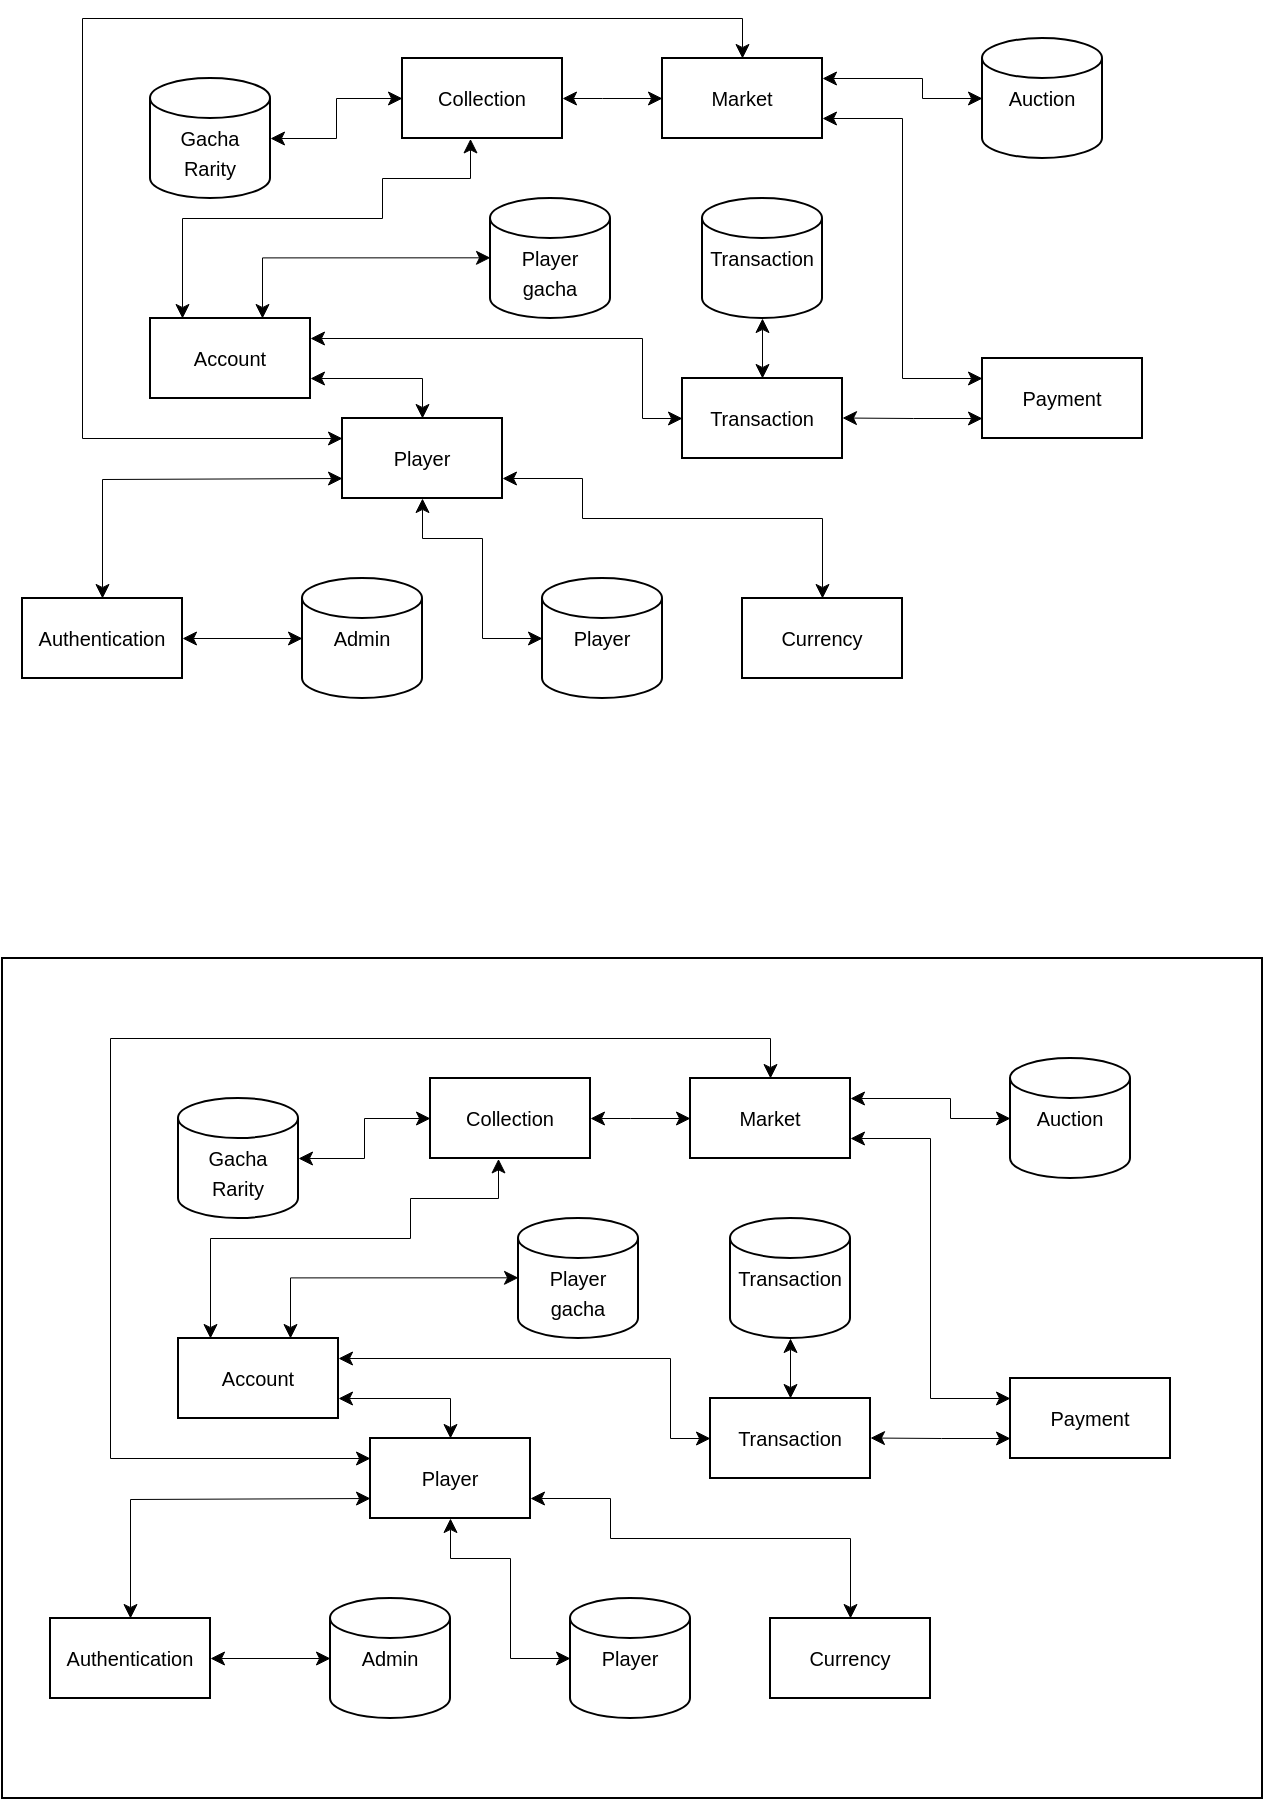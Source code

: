 <mxfile version="24.8.3">
  <diagram name="Page-1" id="gAvligO_c9pF_bg5XD_2">
    <mxGraphModel dx="1018" dy="523" grid="1" gridSize="10" guides="1" tooltips="1" connect="1" arrows="1" fold="1" page="1" pageScale="1" pageWidth="827" pageHeight="1169" math="0" shadow="0">
      <root>
        <mxCell id="0" />
        <mxCell id="1" parent="0" />
        <mxCell id="Hfv5ktiSSDUrCXjG687T-2" value="" style="rounded=0;whiteSpace=wrap;html=1;" parent="1" vertex="1">
          <mxGeometry x="110" y="560" width="630" height="420" as="geometry" />
        </mxCell>
        <mxCell id="Hfv5ktiSSDUrCXjG687T-10" value="&lt;font style=&quot;font-size: 10px;&quot;&gt;Payment&lt;/font&gt;" style="rounded=0;whiteSpace=wrap;html=1;strokeWidth=1;" parent="1" vertex="1">
          <mxGeometry x="600" y="260" width="80" height="40" as="geometry" />
        </mxCell>
        <mxCell id="Hfv5ktiSSDUrCXjG687T-12" value="&lt;font style=&quot;font-size: 10px;&quot;&gt;Currency&lt;/font&gt;" style="rounded=0;whiteSpace=wrap;html=1;strokeWidth=1;" parent="1" vertex="1">
          <mxGeometry x="480" y="380" width="80" height="40" as="geometry" />
        </mxCell>
        <mxCell id="Hfv5ktiSSDUrCXjG687T-13" value="&lt;font style=&quot;font-size: 10px;&quot;&gt;Market&lt;/font&gt;" style="rounded=0;whiteSpace=wrap;html=1;strokeWidth=1;" parent="1" vertex="1">
          <mxGeometry x="440" y="110" width="80" height="40" as="geometry" />
        </mxCell>
        <mxCell id="Hfv5ktiSSDUrCXjG687T-14" value="&lt;font style=&quot;font-size: 10px;&quot;&gt;Transaction&lt;/font&gt;" style="rounded=0;whiteSpace=wrap;html=1;strokeWidth=1;" parent="1" vertex="1">
          <mxGeometry x="450" y="270" width="80" height="40" as="geometry" />
        </mxCell>
        <mxCell id="Hfv5ktiSSDUrCXjG687T-15" value="&lt;font style=&quot;font-size: 10px;&quot;&gt;Authentication&lt;/font&gt;" style="rounded=0;whiteSpace=wrap;html=1;strokeWidth=1;" parent="1" vertex="1">
          <mxGeometry x="120" y="380" width="80" height="40" as="geometry" />
        </mxCell>
        <mxCell id="Hfv5ktiSSDUrCXjG687T-16" value="&lt;font style=&quot;font-size: 10px;&quot;&gt;Account&lt;/font&gt;" style="rounded=0;whiteSpace=wrap;html=1;strokeWidth=1;" parent="1" vertex="1">
          <mxGeometry x="184" y="240" width="80" height="40" as="geometry" />
        </mxCell>
        <mxCell id="Hfv5ktiSSDUrCXjG687T-17" value="&lt;font style=&quot;font-size: 10px;&quot;&gt;Collection&lt;/font&gt;" style="rounded=0;whiteSpace=wrap;html=1;strokeWidth=1;" parent="1" vertex="1">
          <mxGeometry x="310" y="110" width="80" height="40" as="geometry" />
        </mxCell>
        <mxCell id="Hfv5ktiSSDUrCXjG687T-18" value="&lt;font style=&quot;font-size: 10px;&quot;&gt;Player&lt;/font&gt;" style="rounded=0;whiteSpace=wrap;html=1;strokeWidth=1;" parent="1" vertex="1">
          <mxGeometry x="280" y="290" width="80" height="40" as="geometry" />
        </mxCell>
        <mxCell id="Hfv5ktiSSDUrCXjG687T-19" value="&lt;font style=&quot;font-size: 10px;&quot;&gt;&lt;br&gt;Gacha&lt;br&gt;Rarity&lt;/font&gt;" style="strokeWidth=1;html=1;shape=mxgraph.flowchart.database;whiteSpace=wrap;" parent="1" vertex="1">
          <mxGeometry x="184" y="120" width="60" height="60" as="geometry" />
        </mxCell>
        <mxCell id="Hfv5ktiSSDUrCXjG687T-23" value="&lt;font style=&quot;font-size: 10px;&quot;&gt;&lt;br&gt;Player gacha&lt;/font&gt;" style="strokeWidth=1;html=1;shape=mxgraph.flowchart.database;whiteSpace=wrap;" parent="1" vertex="1">
          <mxGeometry x="354" y="180" width="60" height="60" as="geometry" />
        </mxCell>
        <mxCell id="Hfv5ktiSSDUrCXjG687T-24" value="&lt;font style=&quot;font-size: 10px;&quot;&gt;Admin&lt;/font&gt;" style="strokeWidth=1;html=1;shape=mxgraph.flowchart.database;whiteSpace=wrap;" parent="1" vertex="1">
          <mxGeometry x="260" y="370" width="60" height="60" as="geometry" />
        </mxCell>
        <mxCell id="Hfv5ktiSSDUrCXjG687T-25" value="&lt;font style=&quot;font-size: 10px;&quot;&gt;Auction&lt;/font&gt;" style="strokeWidth=1;html=1;shape=mxgraph.flowchart.database;whiteSpace=wrap;" parent="1" vertex="1">
          <mxGeometry x="600" y="100" width="60" height="60" as="geometry" />
        </mxCell>
        <mxCell id="Hfv5ktiSSDUrCXjG687T-26" value="&lt;font style=&quot;font-size: 10px;&quot;&gt;Transaction&lt;/font&gt;" style="strokeWidth=1;html=1;shape=mxgraph.flowchart.database;whiteSpace=wrap;" parent="1" vertex="1">
          <mxGeometry x="460" y="180" width="60" height="60" as="geometry" />
        </mxCell>
        <mxCell id="Hfv5ktiSSDUrCXjG687T-27" value="" style="endArrow=classic;startArrow=classic;html=1;rounded=0;entryX=0;entryY=0.5;entryDx=0;entryDy=0;exitX=1;exitY=0.5;exitDx=0;exitDy=0;exitPerimeter=0;strokeWidth=0.5;edgeStyle=orthogonalEdgeStyle;" parent="1" source="Hfv5ktiSSDUrCXjG687T-19" target="Hfv5ktiSSDUrCXjG687T-17" edge="1">
          <mxGeometry width="50" height="50" relative="1" as="geometry">
            <mxPoint x="360" y="290" as="sourcePoint" />
            <mxPoint x="410" y="240" as="targetPoint" />
          </mxGeometry>
        </mxCell>
        <mxCell id="Hfv5ktiSSDUrCXjG687T-30" value="" style="endArrow=classic;startArrow=classic;html=1;rounded=0;entryX=0;entryY=0.5;entryDx=0;entryDy=0;strokeWidth=0.5;edgeStyle=orthogonalEdgeStyle;" parent="1" edge="1">
          <mxGeometry width="50" height="50" relative="1" as="geometry">
            <mxPoint x="240" y="240" as="sourcePoint" />
            <mxPoint x="354" y="209.66" as="targetPoint" />
            <Array as="points">
              <mxPoint x="240" y="240" />
              <mxPoint x="240" y="210" />
            </Array>
          </mxGeometry>
        </mxCell>
        <mxCell id="Hfv5ktiSSDUrCXjG687T-35" value="" style="endArrow=classic;startArrow=classic;html=1;rounded=0;entryX=0.5;entryY=1;entryDx=0;entryDy=0;exitX=0.5;exitY=0;exitDx=0;exitDy=0;strokeWidth=0.5;entryPerimeter=0;" parent="1" source="Hfv5ktiSSDUrCXjG687T-14" target="Hfv5ktiSSDUrCXjG687T-26" edge="1">
          <mxGeometry width="50" height="50" relative="1" as="geometry">
            <mxPoint x="260" y="220" as="sourcePoint" />
            <mxPoint x="350" y="220" as="targetPoint" />
          </mxGeometry>
        </mxCell>
        <mxCell id="Hfv5ktiSSDUrCXjG687T-41" value="" style="endArrow=classic;startArrow=classic;html=1;rounded=0;entryX=1;entryY=0.5;entryDx=0;entryDy=0;exitX=0;exitY=0.5;exitDx=0;exitDy=0;exitPerimeter=0;strokeWidth=0.5;edgeStyle=orthogonalEdgeStyle;" parent="1" source="Hfv5ktiSSDUrCXjG687T-24" target="Hfv5ktiSSDUrCXjG687T-15" edge="1">
          <mxGeometry width="50" height="50" relative="1" as="geometry">
            <mxPoint x="210" y="150" as="sourcePoint" />
            <mxPoint x="300" y="150" as="targetPoint" />
          </mxGeometry>
        </mxCell>
        <mxCell id="Hfv5ktiSSDUrCXjG687T-42" value="&lt;font style=&quot;font-size: 10px;&quot;&gt;Player&lt;/font&gt;" style="strokeWidth=1;html=1;shape=mxgraph.flowchart.database;whiteSpace=wrap;" parent="1" vertex="1">
          <mxGeometry x="380" y="370" width="60" height="60" as="geometry" />
        </mxCell>
        <mxCell id="Hfv5ktiSSDUrCXjG687T-45" value="" style="endArrow=classic;startArrow=classic;html=1;rounded=0;strokeWidth=0.5;edgeStyle=orthogonalEdgeStyle;entryX=0.5;entryY=0;entryDx=0;entryDy=0;" parent="1" target="Hfv5ktiSSDUrCXjG687T-12" edge="1">
          <mxGeometry width="50" height="50" relative="1" as="geometry">
            <mxPoint x="360" y="320" as="sourcePoint" />
            <mxPoint x="620" y="330" as="targetPoint" />
            <Array as="points">
              <mxPoint x="360" y="320" />
              <mxPoint x="400" y="320" />
              <mxPoint x="400" y="340" />
              <mxPoint x="520" y="340" />
            </Array>
          </mxGeometry>
        </mxCell>
        <mxCell id="Hfv5ktiSSDUrCXjG687T-46" value="" style="endArrow=classic;startArrow=classic;html=1;rounded=0;strokeWidth=0.5;edgeStyle=orthogonalEdgeStyle;exitX=0.5;exitY=1;exitDx=0;exitDy=0;" parent="1" source="Hfv5ktiSSDUrCXjG687T-18" target="Hfv5ktiSSDUrCXjG687T-42" edge="1">
          <mxGeometry width="50" height="50" relative="1" as="geometry">
            <mxPoint x="370" y="320" as="sourcePoint" />
            <mxPoint x="530" y="390" as="targetPoint" />
            <Array as="points">
              <mxPoint x="320" y="350" />
              <mxPoint x="350" y="350" />
              <mxPoint x="350" y="400" />
            </Array>
          </mxGeometry>
        </mxCell>
        <mxCell id="c8YCA9QRvNdci1v1StS8-2" value="" style="endArrow=classic;startArrow=classic;html=1;rounded=0;entryX=0;entryY=0.5;entryDx=0;entryDy=0;exitX=1;exitY=0.5;exitDx=0;exitDy=0;strokeWidth=0.5;edgeStyle=orthogonalEdgeStyle;" parent="1" source="Hfv5ktiSSDUrCXjG687T-17" target="Hfv5ktiSSDUrCXjG687T-13" edge="1">
          <mxGeometry width="50" height="50" relative="1" as="geometry">
            <mxPoint x="170" y="250" as="sourcePoint" />
            <mxPoint x="300" y="219.66" as="targetPoint" />
            <Array as="points">
              <mxPoint x="410" y="130" />
              <mxPoint x="410" y="130" />
            </Array>
          </mxGeometry>
        </mxCell>
        <mxCell id="c8YCA9QRvNdci1v1StS8-3" value="" style="endArrow=classic;startArrow=classic;html=1;rounded=0;exitX=1;exitY=0.75;exitDx=0;exitDy=0;strokeWidth=0.5;edgeStyle=orthogonalEdgeStyle;" parent="1" source="Hfv5ktiSSDUrCXjG687T-13" edge="1">
          <mxGeometry width="50" height="50" relative="1" as="geometry">
            <mxPoint x="180" y="260" as="sourcePoint" />
            <mxPoint x="600" y="270" as="targetPoint" />
            <Array as="points">
              <mxPoint x="560" y="140" />
              <mxPoint x="560" y="270" />
            </Array>
          </mxGeometry>
        </mxCell>
        <mxCell id="h_TPtG5sdtzdA33OqhRF-1" value="" style="endArrow=classic;startArrow=classic;html=1;rounded=0;exitX=1;exitY=0.25;exitDx=0;exitDy=0;strokeWidth=0.5;edgeStyle=orthogonalEdgeStyle;entryX=0;entryY=0.5;entryDx=0;entryDy=0;entryPerimeter=0;" parent="1" source="Hfv5ktiSSDUrCXjG687T-13" target="Hfv5ktiSSDUrCXjG687T-25" edge="1">
          <mxGeometry width="50" height="50" relative="1" as="geometry">
            <mxPoint x="530" y="150" as="sourcePoint" />
            <mxPoint x="590" y="130" as="targetPoint" />
            <Array as="points">
              <mxPoint x="570" y="120" />
              <mxPoint x="570" y="130" />
            </Array>
          </mxGeometry>
        </mxCell>
        <mxCell id="h_TPtG5sdtzdA33OqhRF-2" value="" style="endArrow=classic;startArrow=classic;html=1;rounded=0;entryX=1;entryY=0.5;entryDx=0;entryDy=0;exitX=0;exitY=0.75;exitDx=0;exitDy=0;strokeWidth=0.5;edgeStyle=orthogonalEdgeStyle;" parent="1" source="Hfv5ktiSSDUrCXjG687T-10" edge="1">
          <mxGeometry width="50" height="50" relative="1" as="geometry">
            <mxPoint x="590" y="289.76" as="sourcePoint" />
            <mxPoint x="530" y="289.76" as="targetPoint" />
          </mxGeometry>
        </mxCell>
        <mxCell id="h_TPtG5sdtzdA33OqhRF-3" value="" style="endArrow=classic;startArrow=classic;html=1;rounded=0;strokeWidth=0.5;edgeStyle=orthogonalEdgeStyle;" parent="1" edge="1">
          <mxGeometry width="50" height="50" relative="1" as="geometry">
            <mxPoint x="480" y="110" as="sourcePoint" />
            <mxPoint x="280" y="300" as="targetPoint" />
            <Array as="points">
              <mxPoint x="480" y="90" />
              <mxPoint x="150" y="90" />
              <mxPoint x="150" y="300" />
            </Array>
          </mxGeometry>
        </mxCell>
        <mxCell id="h_TPtG5sdtzdA33OqhRF-4" value="" style="endArrow=classic;startArrow=classic;html=1;rounded=0;entryX=0;entryY=0.5;entryDx=0;entryDy=0;exitX=1;exitY=0.25;exitDx=0;exitDy=0;strokeWidth=0.5;edgeStyle=orthogonalEdgeStyle;" parent="1" source="Hfv5ktiSSDUrCXjG687T-16" target="Hfv5ktiSSDUrCXjG687T-14" edge="1">
          <mxGeometry width="50" height="50" relative="1" as="geometry">
            <mxPoint x="170" y="250" as="sourcePoint" />
            <mxPoint x="300" y="219.66" as="targetPoint" />
            <Array as="points">
              <mxPoint x="430" y="250" />
              <mxPoint x="430" y="290" />
            </Array>
          </mxGeometry>
        </mxCell>
        <mxCell id="h_TPtG5sdtzdA33OqhRF-5" value="" style="endArrow=classic;startArrow=classic;html=1;rounded=0;entryX=0.5;entryY=0;entryDx=0;entryDy=0;exitX=0;exitY=0.5;exitDx=0;exitDy=0;exitPerimeter=0;strokeWidth=0.5;edgeStyle=orthogonalEdgeStyle;" parent="1" target="Hfv5ktiSSDUrCXjG687T-15" edge="1">
          <mxGeometry width="50" height="50" relative="1" as="geometry">
            <mxPoint x="280" y="320" as="sourcePoint" />
            <mxPoint x="220" y="320" as="targetPoint" />
          </mxGeometry>
        </mxCell>
        <mxCell id="h_TPtG5sdtzdA33OqhRF-6" value="" style="endArrow=classic;startArrow=classic;html=1;rounded=0;entryX=1;entryY=0.5;entryDx=0;entryDy=0;strokeWidth=0.5;edgeStyle=orthogonalEdgeStyle;exitX=0.5;exitY=0;exitDx=0;exitDy=0;" parent="1" source="Hfv5ktiSSDUrCXjG687T-18" edge="1">
          <mxGeometry width="50" height="50" relative="1" as="geometry">
            <mxPoint x="320" y="280" as="sourcePoint" />
            <mxPoint x="264" y="270" as="targetPoint" />
            <Array as="points">
              <mxPoint x="320" y="270" />
            </Array>
          </mxGeometry>
        </mxCell>
        <mxCell id="h_TPtG5sdtzdA33OqhRF-7" value="" style="endArrow=classic;startArrow=classic;html=1;rounded=0;strokeWidth=0.5;edgeStyle=orthogonalEdgeStyle;entryX=0.43;entryY=1.004;entryDx=0;entryDy=0;entryPerimeter=0;" parent="1" target="Hfv5ktiSSDUrCXjG687T-17" edge="1">
          <mxGeometry width="50" height="50" relative="1" as="geometry">
            <mxPoint x="200" y="240" as="sourcePoint" />
            <mxPoint x="400" y="160" as="targetPoint" />
            <Array as="points">
              <mxPoint x="200" y="190" />
              <mxPoint x="300" y="190" />
              <mxPoint x="300" y="170" />
              <mxPoint x="344" y="170" />
              <mxPoint x="344" y="150" />
            </Array>
          </mxGeometry>
        </mxCell>
        <mxCell id="h_TPtG5sdtzdA33OqhRF-8" value="&lt;font style=&quot;font-size: 10px;&quot;&gt;Payment&lt;/font&gt;" style="rounded=0;whiteSpace=wrap;html=1;strokeWidth=1;" parent="1" vertex="1">
          <mxGeometry x="614" y="770" width="80" height="40" as="geometry" />
        </mxCell>
        <mxCell id="h_TPtG5sdtzdA33OqhRF-9" value="&lt;font style=&quot;font-size: 10px;&quot;&gt;Currency&lt;/font&gt;" style="rounded=0;whiteSpace=wrap;html=1;strokeWidth=1;" parent="1" vertex="1">
          <mxGeometry x="494" y="890" width="80" height="40" as="geometry" />
        </mxCell>
        <mxCell id="h_TPtG5sdtzdA33OqhRF-10" value="&lt;font style=&quot;font-size: 10px;&quot;&gt;Market&lt;/font&gt;" style="rounded=0;whiteSpace=wrap;html=1;strokeWidth=1;" parent="1" vertex="1">
          <mxGeometry x="454" y="620" width="80" height="40" as="geometry" />
        </mxCell>
        <mxCell id="h_TPtG5sdtzdA33OqhRF-11" value="&lt;font style=&quot;font-size: 10px;&quot;&gt;Transaction&lt;/font&gt;" style="rounded=0;whiteSpace=wrap;html=1;strokeWidth=1;" parent="1" vertex="1">
          <mxGeometry x="464" y="780" width="80" height="40" as="geometry" />
        </mxCell>
        <mxCell id="h_TPtG5sdtzdA33OqhRF-12" value="&lt;font style=&quot;font-size: 10px;&quot;&gt;Authentication&lt;/font&gt;" style="rounded=0;whiteSpace=wrap;html=1;strokeWidth=1;" parent="1" vertex="1">
          <mxGeometry x="134" y="890" width="80" height="40" as="geometry" />
        </mxCell>
        <mxCell id="h_TPtG5sdtzdA33OqhRF-13" value="&lt;font style=&quot;font-size: 10px;&quot;&gt;Account&lt;/font&gt;" style="rounded=0;whiteSpace=wrap;html=1;strokeWidth=1;" parent="1" vertex="1">
          <mxGeometry x="198" y="750" width="80" height="40" as="geometry" />
        </mxCell>
        <mxCell id="h_TPtG5sdtzdA33OqhRF-14" value="&lt;font style=&quot;font-size: 10px;&quot;&gt;Collection&lt;/font&gt;" style="rounded=0;whiteSpace=wrap;html=1;strokeWidth=1;" parent="1" vertex="1">
          <mxGeometry x="324" y="620" width="80" height="40" as="geometry" />
        </mxCell>
        <mxCell id="h_TPtG5sdtzdA33OqhRF-15" value="&lt;font style=&quot;font-size: 10px;&quot;&gt;Player&lt;/font&gt;" style="rounded=0;whiteSpace=wrap;html=1;strokeWidth=1;" parent="1" vertex="1">
          <mxGeometry x="294" y="800" width="80" height="40" as="geometry" />
        </mxCell>
        <mxCell id="h_TPtG5sdtzdA33OqhRF-16" value="&lt;font style=&quot;font-size: 10px;&quot;&gt;&lt;br&gt;Gacha&lt;br&gt;Rarity&lt;/font&gt;" style="strokeWidth=1;html=1;shape=mxgraph.flowchart.database;whiteSpace=wrap;" parent="1" vertex="1">
          <mxGeometry x="198" y="630" width="60" height="60" as="geometry" />
        </mxCell>
        <mxCell id="h_TPtG5sdtzdA33OqhRF-17" value="&lt;font style=&quot;font-size: 10px;&quot;&gt;&lt;br&gt;Player gacha&lt;/font&gt;" style="strokeWidth=1;html=1;shape=mxgraph.flowchart.database;whiteSpace=wrap;" parent="1" vertex="1">
          <mxGeometry x="368" y="690" width="60" height="60" as="geometry" />
        </mxCell>
        <mxCell id="h_TPtG5sdtzdA33OqhRF-18" value="&lt;font style=&quot;font-size: 10px;&quot;&gt;Admin&lt;/font&gt;" style="strokeWidth=1;html=1;shape=mxgraph.flowchart.database;whiteSpace=wrap;" parent="1" vertex="1">
          <mxGeometry x="274" y="880" width="60" height="60" as="geometry" />
        </mxCell>
        <mxCell id="h_TPtG5sdtzdA33OqhRF-19" value="&lt;font style=&quot;font-size: 10px;&quot;&gt;Auction&lt;/font&gt;" style="strokeWidth=1;html=1;shape=mxgraph.flowchart.database;whiteSpace=wrap;" parent="1" vertex="1">
          <mxGeometry x="614" y="610" width="60" height="60" as="geometry" />
        </mxCell>
        <mxCell id="h_TPtG5sdtzdA33OqhRF-20" value="&lt;font style=&quot;font-size: 10px;&quot;&gt;Transaction&lt;/font&gt;" style="strokeWidth=1;html=1;shape=mxgraph.flowchart.database;whiteSpace=wrap;" parent="1" vertex="1">
          <mxGeometry x="474" y="690" width="60" height="60" as="geometry" />
        </mxCell>
        <mxCell id="h_TPtG5sdtzdA33OqhRF-21" value="" style="endArrow=classic;startArrow=classic;html=1;rounded=0;entryX=0;entryY=0.5;entryDx=0;entryDy=0;exitX=1;exitY=0.5;exitDx=0;exitDy=0;exitPerimeter=0;strokeWidth=0.5;edgeStyle=orthogonalEdgeStyle;" parent="1" source="h_TPtG5sdtzdA33OqhRF-16" target="h_TPtG5sdtzdA33OqhRF-14" edge="1">
          <mxGeometry width="50" height="50" relative="1" as="geometry">
            <mxPoint x="374" y="800" as="sourcePoint" />
            <mxPoint x="424" y="750" as="targetPoint" />
          </mxGeometry>
        </mxCell>
        <mxCell id="h_TPtG5sdtzdA33OqhRF-22" value="" style="endArrow=classic;startArrow=classic;html=1;rounded=0;entryX=0;entryY=0.5;entryDx=0;entryDy=0;strokeWidth=0.5;edgeStyle=orthogonalEdgeStyle;" parent="1" edge="1">
          <mxGeometry width="50" height="50" relative="1" as="geometry">
            <mxPoint x="254" y="750" as="sourcePoint" />
            <mxPoint x="368" y="719.66" as="targetPoint" />
            <Array as="points">
              <mxPoint x="254" y="750" />
              <mxPoint x="254" y="720" />
            </Array>
          </mxGeometry>
        </mxCell>
        <mxCell id="h_TPtG5sdtzdA33OqhRF-23" value="" style="endArrow=classic;startArrow=classic;html=1;rounded=0;entryX=0.5;entryY=1;entryDx=0;entryDy=0;exitX=0.5;exitY=0;exitDx=0;exitDy=0;strokeWidth=0.5;entryPerimeter=0;" parent="1" source="h_TPtG5sdtzdA33OqhRF-11" target="h_TPtG5sdtzdA33OqhRF-20" edge="1">
          <mxGeometry width="50" height="50" relative="1" as="geometry">
            <mxPoint x="274" y="730" as="sourcePoint" />
            <mxPoint x="364" y="730" as="targetPoint" />
          </mxGeometry>
        </mxCell>
        <mxCell id="h_TPtG5sdtzdA33OqhRF-24" value="" style="endArrow=classic;startArrow=classic;html=1;rounded=0;entryX=1;entryY=0.5;entryDx=0;entryDy=0;exitX=0;exitY=0.5;exitDx=0;exitDy=0;exitPerimeter=0;strokeWidth=0.5;edgeStyle=orthogonalEdgeStyle;" parent="1" source="h_TPtG5sdtzdA33OqhRF-18" target="h_TPtG5sdtzdA33OqhRF-12" edge="1">
          <mxGeometry width="50" height="50" relative="1" as="geometry">
            <mxPoint x="224" y="660" as="sourcePoint" />
            <mxPoint x="314" y="660" as="targetPoint" />
          </mxGeometry>
        </mxCell>
        <mxCell id="h_TPtG5sdtzdA33OqhRF-25" value="&lt;font style=&quot;font-size: 10px;&quot;&gt;Player&lt;/font&gt;" style="strokeWidth=1;html=1;shape=mxgraph.flowchart.database;whiteSpace=wrap;" parent="1" vertex="1">
          <mxGeometry x="394" y="880" width="60" height="60" as="geometry" />
        </mxCell>
        <mxCell id="h_TPtG5sdtzdA33OqhRF-26" value="" style="endArrow=classic;startArrow=classic;html=1;rounded=0;strokeWidth=0.5;edgeStyle=orthogonalEdgeStyle;entryX=0.5;entryY=0;entryDx=0;entryDy=0;" parent="1" target="h_TPtG5sdtzdA33OqhRF-9" edge="1">
          <mxGeometry width="50" height="50" relative="1" as="geometry">
            <mxPoint x="374" y="830" as="sourcePoint" />
            <mxPoint x="634" y="840" as="targetPoint" />
            <Array as="points">
              <mxPoint x="374" y="830" />
              <mxPoint x="414" y="830" />
              <mxPoint x="414" y="850" />
              <mxPoint x="534" y="850" />
            </Array>
          </mxGeometry>
        </mxCell>
        <mxCell id="h_TPtG5sdtzdA33OqhRF-27" value="" style="endArrow=classic;startArrow=classic;html=1;rounded=0;strokeWidth=0.5;edgeStyle=orthogonalEdgeStyle;exitX=0.5;exitY=1;exitDx=0;exitDy=0;" parent="1" source="h_TPtG5sdtzdA33OqhRF-15" target="h_TPtG5sdtzdA33OqhRF-25" edge="1">
          <mxGeometry width="50" height="50" relative="1" as="geometry">
            <mxPoint x="384" y="830" as="sourcePoint" />
            <mxPoint x="544" y="900" as="targetPoint" />
            <Array as="points">
              <mxPoint x="334" y="860" />
              <mxPoint x="364" y="860" />
              <mxPoint x="364" y="910" />
            </Array>
          </mxGeometry>
        </mxCell>
        <mxCell id="h_TPtG5sdtzdA33OqhRF-28" value="" style="endArrow=classic;startArrow=classic;html=1;rounded=0;entryX=0;entryY=0.5;entryDx=0;entryDy=0;exitX=1;exitY=0.5;exitDx=0;exitDy=0;strokeWidth=0.5;edgeStyle=orthogonalEdgeStyle;" parent="1" source="h_TPtG5sdtzdA33OqhRF-14" target="h_TPtG5sdtzdA33OqhRF-10" edge="1">
          <mxGeometry width="50" height="50" relative="1" as="geometry">
            <mxPoint x="184" y="760" as="sourcePoint" />
            <mxPoint x="314" y="729.66" as="targetPoint" />
            <Array as="points">
              <mxPoint x="424" y="640" />
              <mxPoint x="424" y="640" />
            </Array>
          </mxGeometry>
        </mxCell>
        <mxCell id="h_TPtG5sdtzdA33OqhRF-29" value="" style="endArrow=classic;startArrow=classic;html=1;rounded=0;exitX=1;exitY=0.75;exitDx=0;exitDy=0;strokeWidth=0.5;edgeStyle=orthogonalEdgeStyle;" parent="1" source="h_TPtG5sdtzdA33OqhRF-10" edge="1">
          <mxGeometry width="50" height="50" relative="1" as="geometry">
            <mxPoint x="194" y="770" as="sourcePoint" />
            <mxPoint x="614" y="780" as="targetPoint" />
            <Array as="points">
              <mxPoint x="574" y="650" />
              <mxPoint x="574" y="780" />
            </Array>
          </mxGeometry>
        </mxCell>
        <mxCell id="h_TPtG5sdtzdA33OqhRF-30" value="" style="endArrow=classic;startArrow=classic;html=1;rounded=0;exitX=1;exitY=0.25;exitDx=0;exitDy=0;strokeWidth=0.5;edgeStyle=orthogonalEdgeStyle;entryX=0;entryY=0.5;entryDx=0;entryDy=0;entryPerimeter=0;" parent="1" source="h_TPtG5sdtzdA33OqhRF-10" target="h_TPtG5sdtzdA33OqhRF-19" edge="1">
          <mxGeometry width="50" height="50" relative="1" as="geometry">
            <mxPoint x="544" y="660" as="sourcePoint" />
            <mxPoint x="604" y="640" as="targetPoint" />
            <Array as="points">
              <mxPoint x="584" y="630" />
              <mxPoint x="584" y="640" />
            </Array>
          </mxGeometry>
        </mxCell>
        <mxCell id="h_TPtG5sdtzdA33OqhRF-31" value="" style="endArrow=classic;startArrow=classic;html=1;rounded=0;entryX=1;entryY=0.5;entryDx=0;entryDy=0;exitX=0;exitY=0.75;exitDx=0;exitDy=0;strokeWidth=0.5;edgeStyle=orthogonalEdgeStyle;" parent="1" source="h_TPtG5sdtzdA33OqhRF-8" edge="1">
          <mxGeometry width="50" height="50" relative="1" as="geometry">
            <mxPoint x="604" y="799.76" as="sourcePoint" />
            <mxPoint x="544" y="799.76" as="targetPoint" />
          </mxGeometry>
        </mxCell>
        <mxCell id="h_TPtG5sdtzdA33OqhRF-32" value="" style="endArrow=classic;startArrow=classic;html=1;rounded=0;strokeWidth=0.5;edgeStyle=orthogonalEdgeStyle;" parent="1" edge="1">
          <mxGeometry width="50" height="50" relative="1" as="geometry">
            <mxPoint x="494" y="620" as="sourcePoint" />
            <mxPoint x="294" y="810" as="targetPoint" />
            <Array as="points">
              <mxPoint x="494" y="600" />
              <mxPoint x="164" y="600" />
              <mxPoint x="164" y="810" />
            </Array>
          </mxGeometry>
        </mxCell>
        <mxCell id="h_TPtG5sdtzdA33OqhRF-33" value="" style="endArrow=classic;startArrow=classic;html=1;rounded=0;entryX=0;entryY=0.5;entryDx=0;entryDy=0;exitX=1;exitY=0.25;exitDx=0;exitDy=0;strokeWidth=0.5;edgeStyle=orthogonalEdgeStyle;" parent="1" source="h_TPtG5sdtzdA33OqhRF-13" target="h_TPtG5sdtzdA33OqhRF-11" edge="1">
          <mxGeometry width="50" height="50" relative="1" as="geometry">
            <mxPoint x="184" y="760" as="sourcePoint" />
            <mxPoint x="314" y="729.66" as="targetPoint" />
            <Array as="points">
              <mxPoint x="444" y="760" />
              <mxPoint x="444" y="800" />
            </Array>
          </mxGeometry>
        </mxCell>
        <mxCell id="h_TPtG5sdtzdA33OqhRF-34" value="" style="endArrow=classic;startArrow=classic;html=1;rounded=0;entryX=0.5;entryY=0;entryDx=0;entryDy=0;exitX=0;exitY=0.5;exitDx=0;exitDy=0;exitPerimeter=0;strokeWidth=0.5;edgeStyle=orthogonalEdgeStyle;" parent="1" target="h_TPtG5sdtzdA33OqhRF-12" edge="1">
          <mxGeometry width="50" height="50" relative="1" as="geometry">
            <mxPoint x="294" y="830" as="sourcePoint" />
            <mxPoint x="234" y="830" as="targetPoint" />
          </mxGeometry>
        </mxCell>
        <mxCell id="h_TPtG5sdtzdA33OqhRF-35" value="" style="endArrow=classic;startArrow=classic;html=1;rounded=0;entryX=1;entryY=0.5;entryDx=0;entryDy=0;strokeWidth=0.5;edgeStyle=orthogonalEdgeStyle;exitX=0.5;exitY=0;exitDx=0;exitDy=0;" parent="1" source="h_TPtG5sdtzdA33OqhRF-15" edge="1">
          <mxGeometry width="50" height="50" relative="1" as="geometry">
            <mxPoint x="334" y="790" as="sourcePoint" />
            <mxPoint x="278" y="780" as="targetPoint" />
            <Array as="points">
              <mxPoint x="334" y="780" />
            </Array>
          </mxGeometry>
        </mxCell>
        <mxCell id="h_TPtG5sdtzdA33OqhRF-36" value="" style="endArrow=classic;startArrow=classic;html=1;rounded=0;strokeWidth=0.5;edgeStyle=orthogonalEdgeStyle;entryX=0.43;entryY=1.004;entryDx=0;entryDy=0;entryPerimeter=0;" parent="1" target="h_TPtG5sdtzdA33OqhRF-14" edge="1">
          <mxGeometry width="50" height="50" relative="1" as="geometry">
            <mxPoint x="214" y="750" as="sourcePoint" />
            <mxPoint x="414" y="670" as="targetPoint" />
            <Array as="points">
              <mxPoint x="214" y="700" />
              <mxPoint x="314" y="700" />
              <mxPoint x="314" y="680" />
              <mxPoint x="358" y="680" />
              <mxPoint x="358" y="660" />
            </Array>
          </mxGeometry>
        </mxCell>
      </root>
    </mxGraphModel>
  </diagram>
</mxfile>
